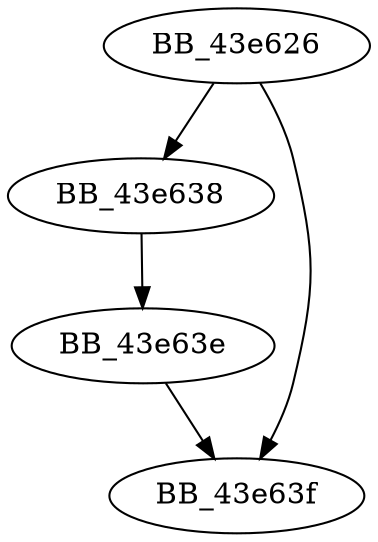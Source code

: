 DiGraph sub_43E626{
BB_43e626->BB_43e638
BB_43e626->BB_43e63f
BB_43e638->BB_43e63e
BB_43e63e->BB_43e63f
}

